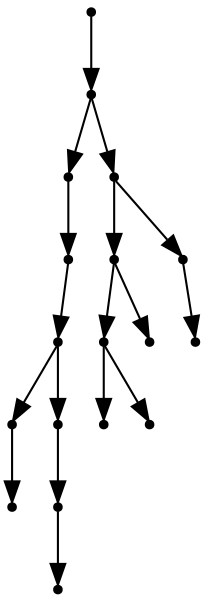 digraph {
  17 [shape=point];
  16 [shape=point];
  7 [shape=point];
  6 [shape=point];
  5 [shape=point];
  1 [shape=point];
  0 [shape=point];
  4 [shape=point];
  3 [shape=point];
  2 [shape=point];
  15 [shape=point];
  12 [shape=point];
  10 [shape=point];
  8 [shape=point];
  9 [shape=point];
  11 [shape=point];
  14 [shape=point];
  13 [shape=point];
17 -> 16;
16 -> 7;
7 -> 6;
6 -> 5;
5 -> 1;
1 -> 0;
5 -> 4;
4 -> 3;
3 -> 2;
16 -> 15;
15 -> 12;
12 -> 10;
10 -> 8;
10 -> 9;
12 -> 11;
15 -> 14;
14 -> 13;
}
